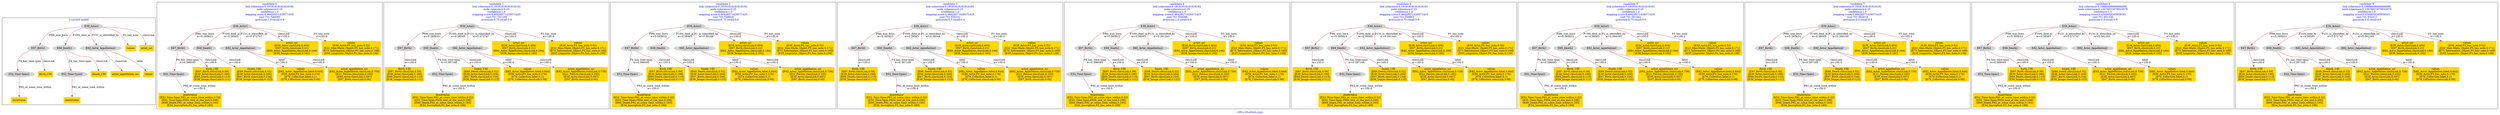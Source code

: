 digraph n0 {
fontcolor="blue"
remincross="true"
label="s09-s-18-artists.json"
subgraph cluster_0 {
label="1-correct model"
n2[style="filled",color="white",fillcolor="lightgray",label="E39_Actor1"];
n3[style="filled",color="white",fillcolor="lightgray",label="E67_Birth1"];
n4[style="filled",color="white",fillcolor="lightgray",label="E69_Death1"];
n5[style="filled",color="white",fillcolor="lightgray",label="E82_Actor_Appellation1"];
n6[style="filled",color="white",fillcolor="lightgray",label="E52_Time-Span1"];
n7[style="filled",color="white",fillcolor="lightgray",label="E52_Time-Span2"];
n8[shape="plaintext",style="filled",fillcolor="gold",label="Death_URI"];
n9[shape="plaintext",style="filled",fillcolor="gold",label="artist_appellation_uri"];
n10[shape="plaintext",style="filled",fillcolor="gold",label="deathValue"];
n11[shape="plaintext",style="filled",fillcolor="gold",label="birthValue"];
n12[shape="plaintext",style="filled",fillcolor="gold",label="values"];
n13[shape="plaintext",style="filled",fillcolor="gold",label="values"];
n14[shape="plaintext",style="filled",fillcolor="gold",label="Birth_URI"];
n15[shape="plaintext",style="filled",fillcolor="gold",label="artist_uri"];
}
subgraph cluster_1 {
label="candidate 0\nlink coherence:0.18181818181818182\nnode coherence:0.25\nconfidence:1.0\nmapping score:0.46428571428571425\ncost:701.540093\n-precision:1.0-recall:0.8"
n17[style="filled",color="white",fillcolor="lightgray",label="E39_Actor1"];
n18[style="filled",color="white",fillcolor="lightgray",label="E67_Birth1"];
n19[style="filled",color="white",fillcolor="lightgray",label="E69_Death1"];
n20[style="filled",color="white",fillcolor="lightgray",label="E82_Actor_Appellation1"];
n21[style="filled",color="white",fillcolor="lightgray",label="E52_Time-Span1"];
n22[shape="plaintext",style="filled",fillcolor="gold",label="Birth_URI\n[E67_Birth,classLink,0.59]\n[E39_Actor,classLink,0.186]\n[E69_Death,classLink,0.113]\n[E38_Image,classLink,0.111]"];
n23[shape="plaintext",style="filled",fillcolor="gold",label="artist_uri\n[E39_Actor,classLink,0.404]\n[E67_Birth,classLink,0.21]\n[E82_Actor_Appellation,classLink,0.194]\n[E38_Image,classLink,0.192]"];
n24[shape="plaintext",style="filled",fillcolor="gold",label="values\n[E82_Actor_Appellation,label,0.644]\n[E39_Actor,P3_has_note,0.176]\n[E78_Collection,label,0.1]\n[E78_Collection,classLink,0.08]"];
n25[shape="plaintext",style="filled",fillcolor="gold",label="deathValue\n[E52_Time-Span,P82_at_some_time_within,0.32]\n[E52_Time-Span,P82b_end_of_the_end,0.298]\n[E69_Death,P82_at_some_time_within,0.193]\n[E34_Inscription,P3_has_note,0.189]"];
n26[shape="plaintext",style="filled",fillcolor="gold",label="values\n[E39_Actor,P3_has_note,0.52]\n[E22_Man-Made_Object,P3_has_note,0.171]\n[E73_Information_Object,P3_has_note,0.169]\n[E33_Linguistic_Object,P3_has_note,0.139]"];
n27[shape="plaintext",style="filled",fillcolor="gold",label="artist_appellation_uri\n[E82_Actor_Appellation,classLink,0.739]\n[E21_Person,classLink,0.105]\n[E39_Actor,classLink,0.097]\n[E67_Birth,classLink,0.06]"];
n28[shape="plaintext",style="filled",fillcolor="gold",label="Death_URI\n[E69_Death,classLink,0.52]\n[E39_Actor,classLink,0.204]\n[E67_Birth,classLink,0.154]\n[E38_Image,classLink,0.122]"];
}
subgraph cluster_2 {
label="candidate 1\nlink coherence:0.18181818181818182\nnode coherence:0.25\nconfidence:1.0\nmapping score:0.46428571428571425\ncost:701.541168\n-precision:0.75-recall:0.6"
n30[style="filled",color="white",fillcolor="lightgray",label="E39_Actor1"];
n31[style="filled",color="white",fillcolor="lightgray",label="E67_Birth1"];
n32[style="filled",color="white",fillcolor="lightgray",label="E69_Death1"];
n33[style="filled",color="white",fillcolor="lightgray",label="E82_Actor_Appellation1"];
n34[style="filled",color="white",fillcolor="lightgray",label="E52_Time-Span1"];
n35[shape="plaintext",style="filled",fillcolor="gold",label="Birth_URI\n[E67_Birth,classLink,0.59]\n[E39_Actor,classLink,0.186]\n[E69_Death,classLink,0.113]\n[E38_Image,classLink,0.111]"];
n36[shape="plaintext",style="filled",fillcolor="gold",label="artist_uri\n[E39_Actor,classLink,0.404]\n[E67_Birth,classLink,0.21]\n[E82_Actor_Appellation,classLink,0.194]\n[E38_Image,classLink,0.192]"];
n37[shape="plaintext",style="filled",fillcolor="gold",label="values\n[E82_Actor_Appellation,label,0.644]\n[E39_Actor,P3_has_note,0.176]\n[E78_Collection,label,0.1]\n[E78_Collection,classLink,0.08]"];
n38[shape="plaintext",style="filled",fillcolor="gold",label="deathValue\n[E52_Time-Span,P82_at_some_time_within,0.32]\n[E52_Time-Span,P82b_end_of_the_end,0.298]\n[E69_Death,P82_at_some_time_within,0.193]\n[E34_Inscription,P3_has_note,0.189]"];
n39[shape="plaintext",style="filled",fillcolor="gold",label="values\n[E39_Actor,P3_has_note,0.52]\n[E22_Man-Made_Object,P3_has_note,0.171]\n[E73_Information_Object,P3_has_note,0.169]\n[E33_Linguistic_Object,P3_has_note,0.139]"];
n40[shape="plaintext",style="filled",fillcolor="gold",label="artist_appellation_uri\n[E82_Actor_Appellation,classLink,0.739]\n[E21_Person,classLink,0.105]\n[E39_Actor,classLink,0.097]\n[E67_Birth,classLink,0.06]"];
n41[shape="plaintext",style="filled",fillcolor="gold",label="Death_URI\n[E69_Death,classLink,0.52]\n[E39_Actor,classLink,0.204]\n[E67_Birth,classLink,0.154]\n[E38_Image,classLink,0.122]"];
}
subgraph cluster_3 {
label="candidate 2\nlink coherence:0.18181818181818182\nnode coherence:0.25\nconfidence:1.0\nmapping score:0.46428571428571425\ncost:701.549026\n-precision:0.75-recall:0.6"
n43[style="filled",color="white",fillcolor="lightgray",label="E39_Actor1"];
n44[style="filled",color="white",fillcolor="lightgray",label="E67_Birth1"];
n45[style="filled",color="white",fillcolor="lightgray",label="E69_Death1"];
n46[style="filled",color="white",fillcolor="lightgray",label="E82_Actor_Appellation1"];
n47[style="filled",color="white",fillcolor="lightgray",label="E52_Time-Span1"];
n48[shape="plaintext",style="filled",fillcolor="gold",label="Birth_URI\n[E67_Birth,classLink,0.59]\n[E39_Actor,classLink,0.186]\n[E69_Death,classLink,0.113]\n[E38_Image,classLink,0.111]"];
n49[shape="plaintext",style="filled",fillcolor="gold",label="artist_uri\n[E39_Actor,classLink,0.404]\n[E67_Birth,classLink,0.21]\n[E82_Actor_Appellation,classLink,0.194]\n[E38_Image,classLink,0.192]"];
n50[shape="plaintext",style="filled",fillcolor="gold",label="values\n[E82_Actor_Appellation,label,0.644]\n[E39_Actor,P3_has_note,0.176]\n[E78_Collection,label,0.1]\n[E78_Collection,classLink,0.08]"];
n51[shape="plaintext",style="filled",fillcolor="gold",label="deathValue\n[E52_Time-Span,P82_at_some_time_within,0.32]\n[E52_Time-Span,P82b_end_of_the_end,0.298]\n[E69_Death,P82_at_some_time_within,0.193]\n[E34_Inscription,P3_has_note,0.189]"];
n52[shape="plaintext",style="filled",fillcolor="gold",label="values\n[E39_Actor,P3_has_note,0.52]\n[E22_Man-Made_Object,P3_has_note,0.171]\n[E73_Information_Object,P3_has_note,0.169]\n[E33_Linguistic_Object,P3_has_note,0.139]"];
n53[shape="plaintext",style="filled",fillcolor="gold",label="artist_appellation_uri\n[E82_Actor_Appellation,classLink,0.739]\n[E21_Person,classLink,0.105]\n[E39_Actor,classLink,0.097]\n[E67_Birth,classLink,0.06]"];
n54[shape="plaintext",style="filled",fillcolor="gold",label="Death_URI\n[E69_Death,classLink,0.52]\n[E39_Actor,classLink,0.204]\n[E67_Birth,classLink,0.154]\n[E38_Image,classLink,0.122]"];
}
subgraph cluster_4 {
label="candidate 3\nlink coherence:0.18181818181818182\nnode coherence:0.25\nconfidence:1.0\nmapping score:0.46428571428571425\ncost:701.550101\n-precision:0.5-recall:0.4"
n56[style="filled",color="white",fillcolor="lightgray",label="E39_Actor1"];
n57[style="filled",color="white",fillcolor="lightgray",label="E67_Birth1"];
n58[style="filled",color="white",fillcolor="lightgray",label="E69_Death1"];
n59[style="filled",color="white",fillcolor="lightgray",label="E82_Actor_Appellation1"];
n60[style="filled",color="white",fillcolor="lightgray",label="E52_Time-Span1"];
n61[shape="plaintext",style="filled",fillcolor="gold",label="Birth_URI\n[E67_Birth,classLink,0.59]\n[E39_Actor,classLink,0.186]\n[E69_Death,classLink,0.113]\n[E38_Image,classLink,0.111]"];
n62[shape="plaintext",style="filled",fillcolor="gold",label="artist_uri\n[E39_Actor,classLink,0.404]\n[E67_Birth,classLink,0.21]\n[E82_Actor_Appellation,classLink,0.194]\n[E38_Image,classLink,0.192]"];
n63[shape="plaintext",style="filled",fillcolor="gold",label="values\n[E82_Actor_Appellation,label,0.644]\n[E39_Actor,P3_has_note,0.176]\n[E78_Collection,label,0.1]\n[E78_Collection,classLink,0.08]"];
n64[shape="plaintext",style="filled",fillcolor="gold",label="deathValue\n[E52_Time-Span,P82_at_some_time_within,0.32]\n[E52_Time-Span,P82b_end_of_the_end,0.298]\n[E69_Death,P82_at_some_time_within,0.193]\n[E34_Inscription,P3_has_note,0.189]"];
n65[shape="plaintext",style="filled",fillcolor="gold",label="values\n[E39_Actor,P3_has_note,0.52]\n[E22_Man-Made_Object,P3_has_note,0.171]\n[E73_Information_Object,P3_has_note,0.169]\n[E33_Linguistic_Object,P3_has_note,0.139]"];
n66[shape="plaintext",style="filled",fillcolor="gold",label="artist_appellation_uri\n[E82_Actor_Appellation,classLink,0.739]\n[E21_Person,classLink,0.105]\n[E39_Actor,classLink,0.097]\n[E67_Birth,classLink,0.06]"];
n67[shape="plaintext",style="filled",fillcolor="gold",label="Death_URI\n[E69_Death,classLink,0.52]\n[E39_Actor,classLink,0.204]\n[E67_Birth,classLink,0.154]\n[E38_Image,classLink,0.122]"];
}
subgraph cluster_5 {
label="candidate 4\nlink coherence:0.18181818181818182\nnode coherence:0.25\nconfidence:1.0\nmapping score:0.46428571428571425\ncost:701.558588\n-precision:1.0-recall:0.8"
n69[style="filled",color="white",fillcolor="lightgray",label="E39_Actor1"];
n70[style="filled",color="white",fillcolor="lightgray",label="E67_Birth1"];
n71[style="filled",color="white",fillcolor="lightgray",label="E69_Death1"];
n72[style="filled",color="white",fillcolor="lightgray",label="E82_Actor_Appellation2"];
n73[style="filled",color="white",fillcolor="lightgray",label="E52_Time-Span1"];
n74[shape="plaintext",style="filled",fillcolor="gold",label="Birth_URI\n[E67_Birth,classLink,0.59]\n[E39_Actor,classLink,0.186]\n[E69_Death,classLink,0.113]\n[E38_Image,classLink,0.111]"];
n75[shape="plaintext",style="filled",fillcolor="gold",label="artist_uri\n[E39_Actor,classLink,0.404]\n[E67_Birth,classLink,0.21]\n[E82_Actor_Appellation,classLink,0.194]\n[E38_Image,classLink,0.192]"];
n76[shape="plaintext",style="filled",fillcolor="gold",label="deathValue\n[E52_Time-Span,P82_at_some_time_within,0.32]\n[E52_Time-Span,P82b_end_of_the_end,0.298]\n[E69_Death,P82_at_some_time_within,0.193]\n[E34_Inscription,P3_has_note,0.189]"];
n77[shape="plaintext",style="filled",fillcolor="gold",label="values\n[E39_Actor,P3_has_note,0.52]\n[E22_Man-Made_Object,P3_has_note,0.171]\n[E73_Information_Object,P3_has_note,0.169]\n[E33_Linguistic_Object,P3_has_note,0.139]"];
n78[shape="plaintext",style="filled",fillcolor="gold",label="artist_appellation_uri\n[E82_Actor_Appellation,classLink,0.739]\n[E21_Person,classLink,0.105]\n[E39_Actor,classLink,0.097]\n[E67_Birth,classLink,0.06]"];
n79[shape="plaintext",style="filled",fillcolor="gold",label="Death_URI\n[E69_Death,classLink,0.52]\n[E39_Actor,classLink,0.204]\n[E67_Birth,classLink,0.154]\n[E38_Image,classLink,0.122]"];
n80[shape="plaintext",style="filled",fillcolor="gold",label="values\n[E82_Actor_Appellation,label,0.644]\n[E39_Actor,P3_has_note,0.176]\n[E78_Collection,label,0.1]\n[E78_Collection,classLink,0.08]"];
}
subgraph cluster_6 {
label="candidate 5\nlink coherence:0.18181818181818182\nnode coherence:0.25\nconfidence:1.0\nmapping score:0.46428571428571425\ncost:701.559663\n-precision:0.75-recall:0.6"
n82[style="filled",color="white",fillcolor="lightgray",label="E39_Actor1"];
n83[style="filled",color="white",fillcolor="lightgray",label="E67_Birth1"];
n84[style="filled",color="white",fillcolor="lightgray",label="E69_Death1"];
n85[style="filled",color="white",fillcolor="lightgray",label="E82_Actor_Appellation2"];
n86[style="filled",color="white",fillcolor="lightgray",label="E52_Time-Span1"];
n87[shape="plaintext",style="filled",fillcolor="gold",label="Birth_URI\n[E67_Birth,classLink,0.59]\n[E39_Actor,classLink,0.186]\n[E69_Death,classLink,0.113]\n[E38_Image,classLink,0.111]"];
n88[shape="plaintext",style="filled",fillcolor="gold",label="artist_uri\n[E39_Actor,classLink,0.404]\n[E67_Birth,classLink,0.21]\n[E82_Actor_Appellation,classLink,0.194]\n[E38_Image,classLink,0.192]"];
n89[shape="plaintext",style="filled",fillcolor="gold",label="deathValue\n[E52_Time-Span,P82_at_some_time_within,0.32]\n[E52_Time-Span,P82b_end_of_the_end,0.298]\n[E69_Death,P82_at_some_time_within,0.193]\n[E34_Inscription,P3_has_note,0.189]"];
n90[shape="plaintext",style="filled",fillcolor="gold",label="values\n[E39_Actor,P3_has_note,0.52]\n[E22_Man-Made_Object,P3_has_note,0.171]\n[E73_Information_Object,P3_has_note,0.169]\n[E33_Linguistic_Object,P3_has_note,0.139]"];
n91[shape="plaintext",style="filled",fillcolor="gold",label="artist_appellation_uri\n[E82_Actor_Appellation,classLink,0.739]\n[E21_Person,classLink,0.105]\n[E39_Actor,classLink,0.097]\n[E67_Birth,classLink,0.06]"];
n92[shape="plaintext",style="filled",fillcolor="gold",label="Death_URI\n[E69_Death,classLink,0.52]\n[E39_Actor,classLink,0.204]\n[E67_Birth,classLink,0.154]\n[E38_Image,classLink,0.122]"];
n93[shape="plaintext",style="filled",fillcolor="gold",label="values\n[E82_Actor_Appellation,label,0.644]\n[E39_Actor,P3_has_note,0.176]\n[E78_Collection,label,0.1]\n[E78_Collection,classLink,0.08]"];
}
subgraph cluster_7 {
label="candidate 6\nlink coherence:0.18181818181818182\nnode coherence:0.25\nconfidence:1.0\nmapping score:0.46428571428571425\ncost:701.561541\n-precision:0.75-recall:0.6"
n95[style="filled",color="white",fillcolor="lightgray",label="E39_Actor1"];
n96[style="filled",color="white",fillcolor="lightgray",label="E67_Birth1"];
n97[style="filled",color="white",fillcolor="lightgray",label="E69_Death1"];
n98[style="filled",color="white",fillcolor="lightgray",label="E82_Actor_Appellation2"];
n99[style="filled",color="white",fillcolor="lightgray",label="E52_Time-Span1"];
n100[shape="plaintext",style="filled",fillcolor="gold",label="Birth_URI\n[E67_Birth,classLink,0.59]\n[E39_Actor,classLink,0.186]\n[E69_Death,classLink,0.113]\n[E38_Image,classLink,0.111]"];
n101[shape="plaintext",style="filled",fillcolor="gold",label="artist_uri\n[E39_Actor,classLink,0.404]\n[E67_Birth,classLink,0.21]\n[E82_Actor_Appellation,classLink,0.194]\n[E38_Image,classLink,0.192]"];
n102[shape="plaintext",style="filled",fillcolor="gold",label="deathValue\n[E52_Time-Span,P82_at_some_time_within,0.32]\n[E52_Time-Span,P82b_end_of_the_end,0.298]\n[E69_Death,P82_at_some_time_within,0.193]\n[E34_Inscription,P3_has_note,0.189]"];
n103[shape="plaintext",style="filled",fillcolor="gold",label="values\n[E39_Actor,P3_has_note,0.52]\n[E22_Man-Made_Object,P3_has_note,0.171]\n[E73_Information_Object,P3_has_note,0.169]\n[E33_Linguistic_Object,P3_has_note,0.139]"];
n104[shape="plaintext",style="filled",fillcolor="gold",label="artist_appellation_uri\n[E82_Actor_Appellation,classLink,0.739]\n[E21_Person,classLink,0.105]\n[E39_Actor,classLink,0.097]\n[E67_Birth,classLink,0.06]"];
n105[shape="plaintext",style="filled",fillcolor="gold",label="Death_URI\n[E69_Death,classLink,0.52]\n[E39_Actor,classLink,0.204]\n[E67_Birth,classLink,0.154]\n[E38_Image,classLink,0.122]"];
n106[shape="plaintext",style="filled",fillcolor="gold",label="values\n[E82_Actor_Appellation,label,0.644]\n[E39_Actor,P3_has_note,0.176]\n[E78_Collection,label,0.1]\n[E78_Collection,classLink,0.08]"];
}
subgraph cluster_8 {
label="candidate 7\nlink coherence:0.18181818181818182\nnode coherence:0.25\nconfidence:1.0\nmapping score:0.46428571428571425\ncost:701.562616\n-precision:0.5-recall:0.4"
n108[style="filled",color="white",fillcolor="lightgray",label="E39_Actor1"];
n109[style="filled",color="white",fillcolor="lightgray",label="E67_Birth1"];
n110[style="filled",color="white",fillcolor="lightgray",label="E69_Death1"];
n111[style="filled",color="white",fillcolor="lightgray",label="E82_Actor_Appellation2"];
n112[style="filled",color="white",fillcolor="lightgray",label="E52_Time-Span1"];
n113[shape="plaintext",style="filled",fillcolor="gold",label="Birth_URI\n[E67_Birth,classLink,0.59]\n[E39_Actor,classLink,0.186]\n[E69_Death,classLink,0.113]\n[E38_Image,classLink,0.111]"];
n114[shape="plaintext",style="filled",fillcolor="gold",label="artist_uri\n[E39_Actor,classLink,0.404]\n[E67_Birth,classLink,0.21]\n[E82_Actor_Appellation,classLink,0.194]\n[E38_Image,classLink,0.192]"];
n115[shape="plaintext",style="filled",fillcolor="gold",label="deathValue\n[E52_Time-Span,P82_at_some_time_within,0.32]\n[E52_Time-Span,P82b_end_of_the_end,0.298]\n[E69_Death,P82_at_some_time_within,0.193]\n[E34_Inscription,P3_has_note,0.189]"];
n116[shape="plaintext",style="filled",fillcolor="gold",label="values\n[E39_Actor,P3_has_note,0.52]\n[E22_Man-Made_Object,P3_has_note,0.171]\n[E73_Information_Object,P3_has_note,0.169]\n[E33_Linguistic_Object,P3_has_note,0.139]"];
n117[shape="plaintext",style="filled",fillcolor="gold",label="artist_appellation_uri\n[E82_Actor_Appellation,classLink,0.739]\n[E21_Person,classLink,0.105]\n[E39_Actor,classLink,0.097]\n[E67_Birth,classLink,0.06]"];
n118[shape="plaintext",style="filled",fillcolor="gold",label="Death_URI\n[E69_Death,classLink,0.52]\n[E39_Actor,classLink,0.204]\n[E67_Birth,classLink,0.154]\n[E38_Image,classLink,0.122]"];
n119[shape="plaintext",style="filled",fillcolor="gold",label="values\n[E82_Actor_Appellation,label,0.644]\n[E39_Actor,P3_has_note,0.176]\n[E78_Collection,label,0.1]\n[E78_Collection,classLink,0.08]"];
}
subgraph cluster_9 {
label="candidate 8\nlink coherence:0.16666666666666666\nnode coherence:0.23076923076923078\nconfidence:1.0\nmapping score:0.4340659340659341\ncost:701.931336\n-precision:0.8-recall:0.8"
n121[style="filled",color="white",fillcolor="lightgray",label="E39_Actor1"];
n122[style="filled",color="white",fillcolor="lightgray",label="E67_Birth1"];
n123[style="filled",color="white",fillcolor="lightgray",label="E69_Death1"];
n124[style="filled",color="white",fillcolor="lightgray",label="E82_Actor_Appellation1"];
n125[style="filled",color="white",fillcolor="lightgray",label="E82_Actor_Appellation2"];
n126[style="filled",color="white",fillcolor="lightgray",label="E52_Time-Span1"];
n127[shape="plaintext",style="filled",fillcolor="gold",label="Birth_URI\n[E67_Birth,classLink,0.59]\n[E39_Actor,classLink,0.186]\n[E69_Death,classLink,0.113]\n[E38_Image,classLink,0.111]"];
n128[shape="plaintext",style="filled",fillcolor="gold",label="artist_uri\n[E39_Actor,classLink,0.404]\n[E67_Birth,classLink,0.21]\n[E82_Actor_Appellation,classLink,0.194]\n[E38_Image,classLink,0.192]"];
n129[shape="plaintext",style="filled",fillcolor="gold",label="deathValue\n[E52_Time-Span,P82_at_some_time_within,0.32]\n[E52_Time-Span,P82b_end_of_the_end,0.298]\n[E69_Death,P82_at_some_time_within,0.193]\n[E34_Inscription,P3_has_note,0.189]"];
n130[shape="plaintext",style="filled",fillcolor="gold",label="values\n[E39_Actor,P3_has_note,0.52]\n[E22_Man-Made_Object,P3_has_note,0.171]\n[E73_Information_Object,P3_has_note,0.169]\n[E33_Linguistic_Object,P3_has_note,0.139]"];
n131[shape="plaintext",style="filled",fillcolor="gold",label="artist_appellation_uri\n[E82_Actor_Appellation,classLink,0.739]\n[E21_Person,classLink,0.105]\n[E39_Actor,classLink,0.097]\n[E67_Birth,classLink,0.06]"];
n132[shape="plaintext",style="filled",fillcolor="gold",label="Death_URI\n[E69_Death,classLink,0.52]\n[E39_Actor,classLink,0.204]\n[E67_Birth,classLink,0.154]\n[E38_Image,classLink,0.122]"];
n133[shape="plaintext",style="filled",fillcolor="gold",label="values\n[E82_Actor_Appellation,label,0.644]\n[E39_Actor,P3_has_note,0.176]\n[E78_Collection,label,0.1]\n[E78_Collection,classLink,0.08]"];
}
subgraph cluster_10 {
label="candidate 9\nlink coherence:0.16666666666666666\nnode coherence:0.23076923076923078\nconfidence:1.0\nmapping score:0.4340659340659341\ncost:701.932411\n-precision:0.6-recall:0.6"
n135[style="filled",color="white",fillcolor="lightgray",label="E39_Actor1"];
n136[style="filled",color="white",fillcolor="lightgray",label="E67_Birth1"];
n137[style="filled",color="white",fillcolor="lightgray",label="E69_Death1"];
n138[style="filled",color="white",fillcolor="lightgray",label="E82_Actor_Appellation1"];
n139[style="filled",color="white",fillcolor="lightgray",label="E82_Actor_Appellation2"];
n140[style="filled",color="white",fillcolor="lightgray",label="E52_Time-Span1"];
n141[shape="plaintext",style="filled",fillcolor="gold",label="Birth_URI\n[E67_Birth,classLink,0.59]\n[E39_Actor,classLink,0.186]\n[E69_Death,classLink,0.113]\n[E38_Image,classLink,0.111]"];
n142[shape="plaintext",style="filled",fillcolor="gold",label="artist_uri\n[E39_Actor,classLink,0.404]\n[E67_Birth,classLink,0.21]\n[E82_Actor_Appellation,classLink,0.194]\n[E38_Image,classLink,0.192]"];
n143[shape="plaintext",style="filled",fillcolor="gold",label="deathValue\n[E52_Time-Span,P82_at_some_time_within,0.32]\n[E52_Time-Span,P82b_end_of_the_end,0.298]\n[E69_Death,P82_at_some_time_within,0.193]\n[E34_Inscription,P3_has_note,0.189]"];
n144[shape="plaintext",style="filled",fillcolor="gold",label="values\n[E39_Actor,P3_has_note,0.52]\n[E22_Man-Made_Object,P3_has_note,0.171]\n[E73_Information_Object,P3_has_note,0.169]\n[E33_Linguistic_Object,P3_has_note,0.139]"];
n145[shape="plaintext",style="filled",fillcolor="gold",label="artist_appellation_uri\n[E82_Actor_Appellation,classLink,0.739]\n[E21_Person,classLink,0.105]\n[E39_Actor,classLink,0.097]\n[E67_Birth,classLink,0.06]"];
n146[shape="plaintext",style="filled",fillcolor="gold",label="Death_URI\n[E69_Death,classLink,0.52]\n[E39_Actor,classLink,0.204]\n[E67_Birth,classLink,0.154]\n[E38_Image,classLink,0.122]"];
n147[shape="plaintext",style="filled",fillcolor="gold",label="values\n[E82_Actor_Appellation,label,0.644]\n[E39_Actor,P3_has_note,0.176]\n[E78_Collection,label,0.1]\n[E78_Collection,classLink,0.08]"];
}
n2 -> n3[color="brown",fontcolor="black",label="P98i_was_born"]
n2 -> n4[color="brown",fontcolor="black",label="P100i_died_in"]
n2 -> n5[color="brown",fontcolor="black",label="P131_is_identified_by"]
n3 -> n6[color="brown",fontcolor="black",label="P4_has_time-span"]
n4 -> n7[color="brown",fontcolor="black",label="P4_has_time-span"]
n4 -> n8[color="brown",fontcolor="black",label="classLink"]
n5 -> n9[color="brown",fontcolor="black",label="classLink"]
n7 -> n10[color="brown",fontcolor="black",label="P82_at_some_time_within"]
n6 -> n11[color="brown",fontcolor="black",label="P82_at_some_time_within"]
n2 -> n12[color="brown",fontcolor="black",label="P3_has_note"]
n5 -> n13[color="brown",fontcolor="black",label="label"]
n3 -> n14[color="brown",fontcolor="black",label="classLink"]
n2 -> n15[color="brown",fontcolor="black",label="classLink"]
n17 -> n18[color="brown",fontcolor="black",label="P98i_was_born\nw=0.385623"]
n17 -> n19[color="brown",fontcolor="black",label="P100i_died_in\nw=0.38563"]
n17 -> n20[color="brown",fontcolor="black",label="P131_is_identified_by\nw=0.372747"]
n18 -> n21[color="brown",fontcolor="black",label="P4_has_time-span\nw=0.396093"]
n18 -> n22[color="brown",fontcolor="black",label="classLink\nw=100.0"]
n17 -> n23[color="brown",fontcolor="black",label="classLink\nw=100.0"]
n20 -> n24[color="brown",fontcolor="black",label="label\nw=100.0"]
n21 -> n25[color="brown",fontcolor="black",label="P82_at_some_time_within\nw=100.0"]
n17 -> n26[color="brown",fontcolor="black",label="P3_has_note\nw=100.0"]
n20 -> n27[color="brown",fontcolor="black",label="classLink\nw=100.0"]
n19 -> n28[color="brown",fontcolor="black",label="classLink\nw=100.0"]
n30 -> n31[color="brown",fontcolor="black",label="P98i_was_born\nw=0.385623"]
n30 -> n32[color="brown",fontcolor="black",label="P100i_died_in\nw=0.38563"]
n30 -> n33[color="brown",fontcolor="black",label="P131_is_identified_by\nw=0.372747"]
n32 -> n34[color="brown",fontcolor="black",label="P4_has_time-span\nw=0.397168"]
n31 -> n35[color="brown",fontcolor="black",label="classLink\nw=100.0"]
n30 -> n36[color="brown",fontcolor="black",label="classLink\nw=100.0"]
n33 -> n37[color="brown",fontcolor="black",label="label\nw=100.0"]
n34 -> n38[color="brown",fontcolor="black",label="P82_at_some_time_within\nw=100.0"]
n30 -> n39[color="brown",fontcolor="black",label="P3_has_note\nw=100.0"]
n33 -> n40[color="brown",fontcolor="black",label="classLink\nw=100.0"]
n32 -> n41[color="brown",fontcolor="black",label="classLink\nw=100.0"]
n43 -> n44[color="brown",fontcolor="black",label="P98i_was_born\nw=0.385623"]
n43 -> n45[color="brown",fontcolor="black",label="P100i_died_in\nw=0.38563"]
n43 -> n46[color="brown",fontcolor="black",label="P1_is_identified_by\nw=0.38168"]
n44 -> n47[color="brown",fontcolor="black",label="P4_has_time-span\nw=0.396093"]
n44 -> n48[color="brown",fontcolor="black",label="classLink\nw=100.0"]
n43 -> n49[color="brown",fontcolor="black",label="classLink\nw=100.0"]
n46 -> n50[color="brown",fontcolor="black",label="label\nw=100.0"]
n47 -> n51[color="brown",fontcolor="black",label="P82_at_some_time_within\nw=100.0"]
n43 -> n52[color="brown",fontcolor="black",label="P3_has_note\nw=100.0"]
n46 -> n53[color="brown",fontcolor="black",label="classLink\nw=100.0"]
n45 -> n54[color="brown",fontcolor="black",label="classLink\nw=100.0"]
n56 -> n57[color="brown",fontcolor="black",label="P98i_was_born\nw=0.385623"]
n56 -> n58[color="brown",fontcolor="black",label="P100i_died_in\nw=0.38563"]
n56 -> n59[color="brown",fontcolor="black",label="P1_is_identified_by\nw=0.38168"]
n58 -> n60[color="brown",fontcolor="black",label="P4_has_time-span\nw=0.397168"]
n57 -> n61[color="brown",fontcolor="black",label="classLink\nw=100.0"]
n56 -> n62[color="brown",fontcolor="black",label="classLink\nw=100.0"]
n59 -> n63[color="brown",fontcolor="black",label="label\nw=100.0"]
n60 -> n64[color="brown",fontcolor="black",label="P82_at_some_time_within\nw=100.0"]
n56 -> n65[color="brown",fontcolor="black",label="P3_has_note\nw=100.0"]
n59 -> n66[color="brown",fontcolor="black",label="classLink\nw=100.0"]
n58 -> n67[color="brown",fontcolor="black",label="classLink\nw=100.0"]
n69 -> n70[color="brown",fontcolor="black",label="P98i_was_born\nw=0.385623"]
n69 -> n71[color="brown",fontcolor="black",label="P100i_died_in\nw=0.38563"]
n69 -> n72[color="brown",fontcolor="black",label="P131_is_identified_by\nw=0.391243"]
n70 -> n73[color="brown",fontcolor="black",label="P4_has_time-span\nw=0.396093"]
n70 -> n74[color="brown",fontcolor="black",label="classLink\nw=100.0"]
n69 -> n75[color="brown",fontcolor="black",label="classLink\nw=100.0"]
n73 -> n76[color="brown",fontcolor="black",label="P82_at_some_time_within\nw=100.0"]
n69 -> n77[color="brown",fontcolor="black",label="P3_has_note\nw=100.0"]
n72 -> n78[color="brown",fontcolor="black",label="classLink\nw=100.0"]
n71 -> n79[color="brown",fontcolor="black",label="classLink\nw=100.0"]
n72 -> n80[color="brown",fontcolor="black",label="label\nw=100.0"]
n82 -> n83[color="brown",fontcolor="black",label="P98i_was_born\nw=0.385623"]
n82 -> n84[color="brown",fontcolor="black",label="P100i_died_in\nw=0.38563"]
n82 -> n85[color="brown",fontcolor="black",label="P131_is_identified_by\nw=0.391243"]
n84 -> n86[color="brown",fontcolor="black",label="P4_has_time-span\nw=0.397168"]
n83 -> n87[color="brown",fontcolor="black",label="classLink\nw=100.0"]
n82 -> n88[color="brown",fontcolor="black",label="classLink\nw=100.0"]
n86 -> n89[color="brown",fontcolor="black",label="P82_at_some_time_within\nw=100.0"]
n82 -> n90[color="brown",fontcolor="black",label="P3_has_note\nw=100.0"]
n85 -> n91[color="brown",fontcolor="black",label="classLink\nw=100.0"]
n84 -> n92[color="brown",fontcolor="black",label="classLink\nw=100.0"]
n85 -> n93[color="brown",fontcolor="black",label="label\nw=100.0"]
n95 -> n96[color="brown",fontcolor="black",label="P98i_was_born\nw=0.385623"]
n95 -> n97[color="brown",fontcolor="black",label="P100i_died_in\nw=0.38563"]
n95 -> n98[color="brown",fontcolor="black",label="P1_is_identified_by\nw=0.394195"]
n96 -> n99[color="brown",fontcolor="black",label="P4_has_time-span\nw=0.396093"]
n96 -> n100[color="brown",fontcolor="black",label="classLink\nw=100.0"]
n95 -> n101[color="brown",fontcolor="black",label="classLink\nw=100.0"]
n99 -> n102[color="brown",fontcolor="black",label="P82_at_some_time_within\nw=100.0"]
n95 -> n103[color="brown",fontcolor="black",label="P3_has_note\nw=100.0"]
n98 -> n104[color="brown",fontcolor="black",label="classLink\nw=100.0"]
n97 -> n105[color="brown",fontcolor="black",label="classLink\nw=100.0"]
n98 -> n106[color="brown",fontcolor="black",label="label\nw=100.0"]
n108 -> n109[color="brown",fontcolor="black",label="P98i_was_born\nw=0.385623"]
n108 -> n110[color="brown",fontcolor="black",label="P100i_died_in\nw=0.38563"]
n108 -> n111[color="brown",fontcolor="black",label="P1_is_identified_by\nw=0.394195"]
n110 -> n112[color="brown",fontcolor="black",label="P4_has_time-span\nw=0.397168"]
n109 -> n113[color="brown",fontcolor="black",label="classLink\nw=100.0"]
n108 -> n114[color="brown",fontcolor="black",label="classLink\nw=100.0"]
n112 -> n115[color="brown",fontcolor="black",label="P82_at_some_time_within\nw=100.0"]
n108 -> n116[color="brown",fontcolor="black",label="P3_has_note\nw=100.0"]
n111 -> n117[color="brown",fontcolor="black",label="classLink\nw=100.0"]
n110 -> n118[color="brown",fontcolor="black",label="classLink\nw=100.0"]
n111 -> n119[color="brown",fontcolor="black",label="label\nw=100.0"]
n121 -> n122[color="brown",fontcolor="black",label="P98i_was_born\nw=0.385623"]
n121 -> n123[color="brown",fontcolor="black",label="P100i_died_in\nw=0.38563"]
n121 -> n124[color="brown",fontcolor="black",label="P131_is_identified_by\nw=0.372747"]
n121 -> n125[color="brown",fontcolor="black",label="P131_is_identified_by\nw=0.391243"]
n122 -> n126[color="brown",fontcolor="black",label="P4_has_time-span\nw=0.396093"]
n122 -> n127[color="brown",fontcolor="black",label="classLink\nw=100.0"]
n121 -> n128[color="brown",fontcolor="black",label="classLink\nw=100.0"]
n126 -> n129[color="brown",fontcolor="black",label="P82_at_some_time_within\nw=100.0"]
n121 -> n130[color="brown",fontcolor="black",label="P3_has_note\nw=100.0"]
n124 -> n131[color="brown",fontcolor="black",label="classLink\nw=100.0"]
n123 -> n132[color="brown",fontcolor="black",label="classLink\nw=100.0"]
n125 -> n133[color="brown",fontcolor="black",label="label\nw=100.0"]
n135 -> n136[color="brown",fontcolor="black",label="P98i_was_born\nw=0.385623"]
n135 -> n137[color="brown",fontcolor="black",label="P100i_died_in\nw=0.38563"]
n135 -> n138[color="brown",fontcolor="black",label="P131_is_identified_by\nw=0.372747"]
n135 -> n139[color="brown",fontcolor="black",label="P131_is_identified_by\nw=0.391243"]
n137 -> n140[color="brown",fontcolor="black",label="P4_has_time-span\nw=0.397168"]
n136 -> n141[color="brown",fontcolor="black",label="classLink\nw=100.0"]
n135 -> n142[color="brown",fontcolor="black",label="classLink\nw=100.0"]
n140 -> n143[color="brown",fontcolor="black",label="P82_at_some_time_within\nw=100.0"]
n135 -> n144[color="brown",fontcolor="black",label="P3_has_note\nw=100.0"]
n138 -> n145[color="brown",fontcolor="black",label="classLink\nw=100.0"]
n137 -> n146[color="brown",fontcolor="black",label="classLink\nw=100.0"]
n139 -> n147[color="brown",fontcolor="black",label="label\nw=100.0"]
}
